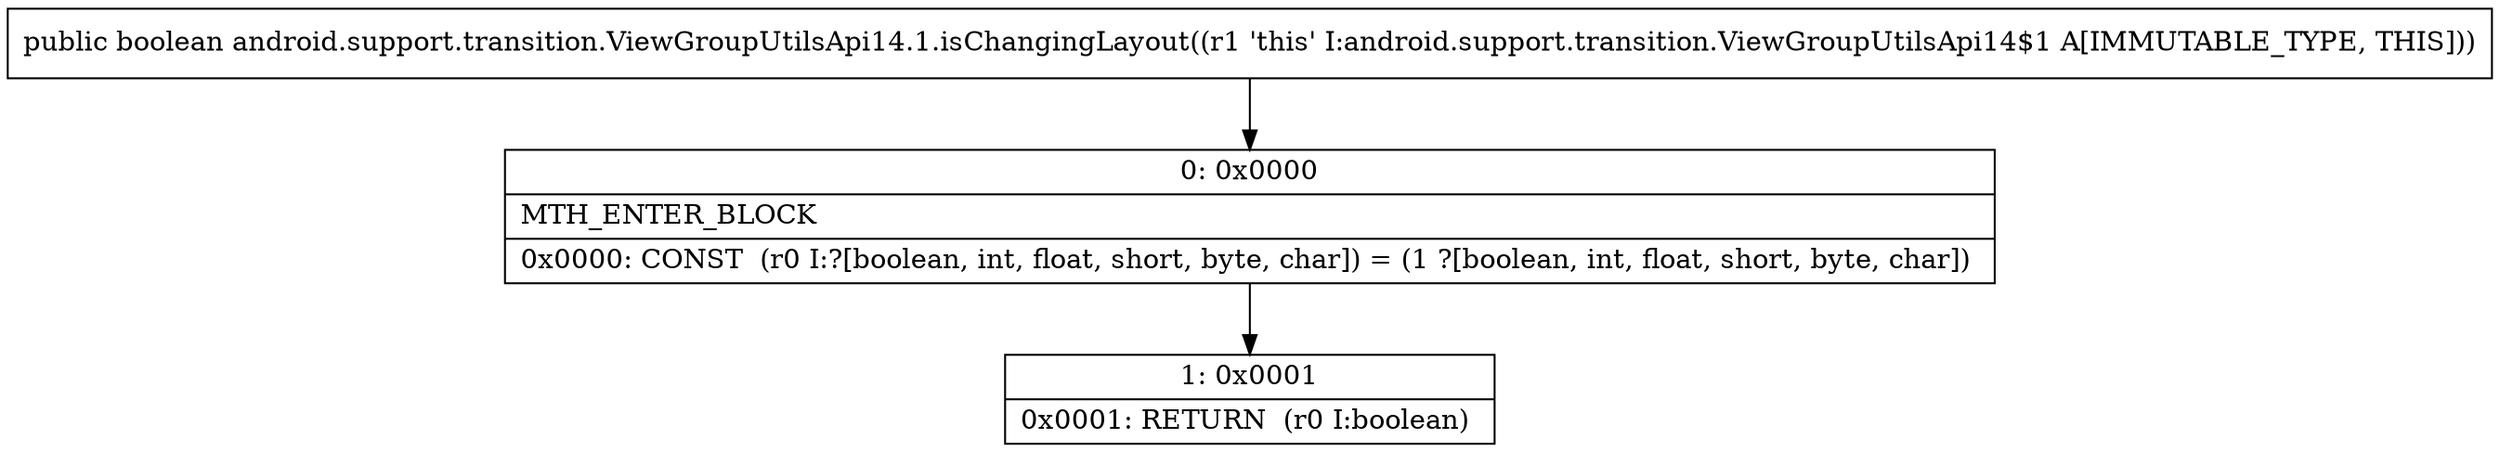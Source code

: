 digraph "CFG forandroid.support.transition.ViewGroupUtilsApi14.1.isChangingLayout()Z" {
Node_0 [shape=record,label="{0\:\ 0x0000|MTH_ENTER_BLOCK\l|0x0000: CONST  (r0 I:?[boolean, int, float, short, byte, char]) = (1 ?[boolean, int, float, short, byte, char]) \l}"];
Node_1 [shape=record,label="{1\:\ 0x0001|0x0001: RETURN  (r0 I:boolean) \l}"];
MethodNode[shape=record,label="{public boolean android.support.transition.ViewGroupUtilsApi14.1.isChangingLayout((r1 'this' I:android.support.transition.ViewGroupUtilsApi14$1 A[IMMUTABLE_TYPE, THIS])) }"];
MethodNode -> Node_0;
Node_0 -> Node_1;
}

